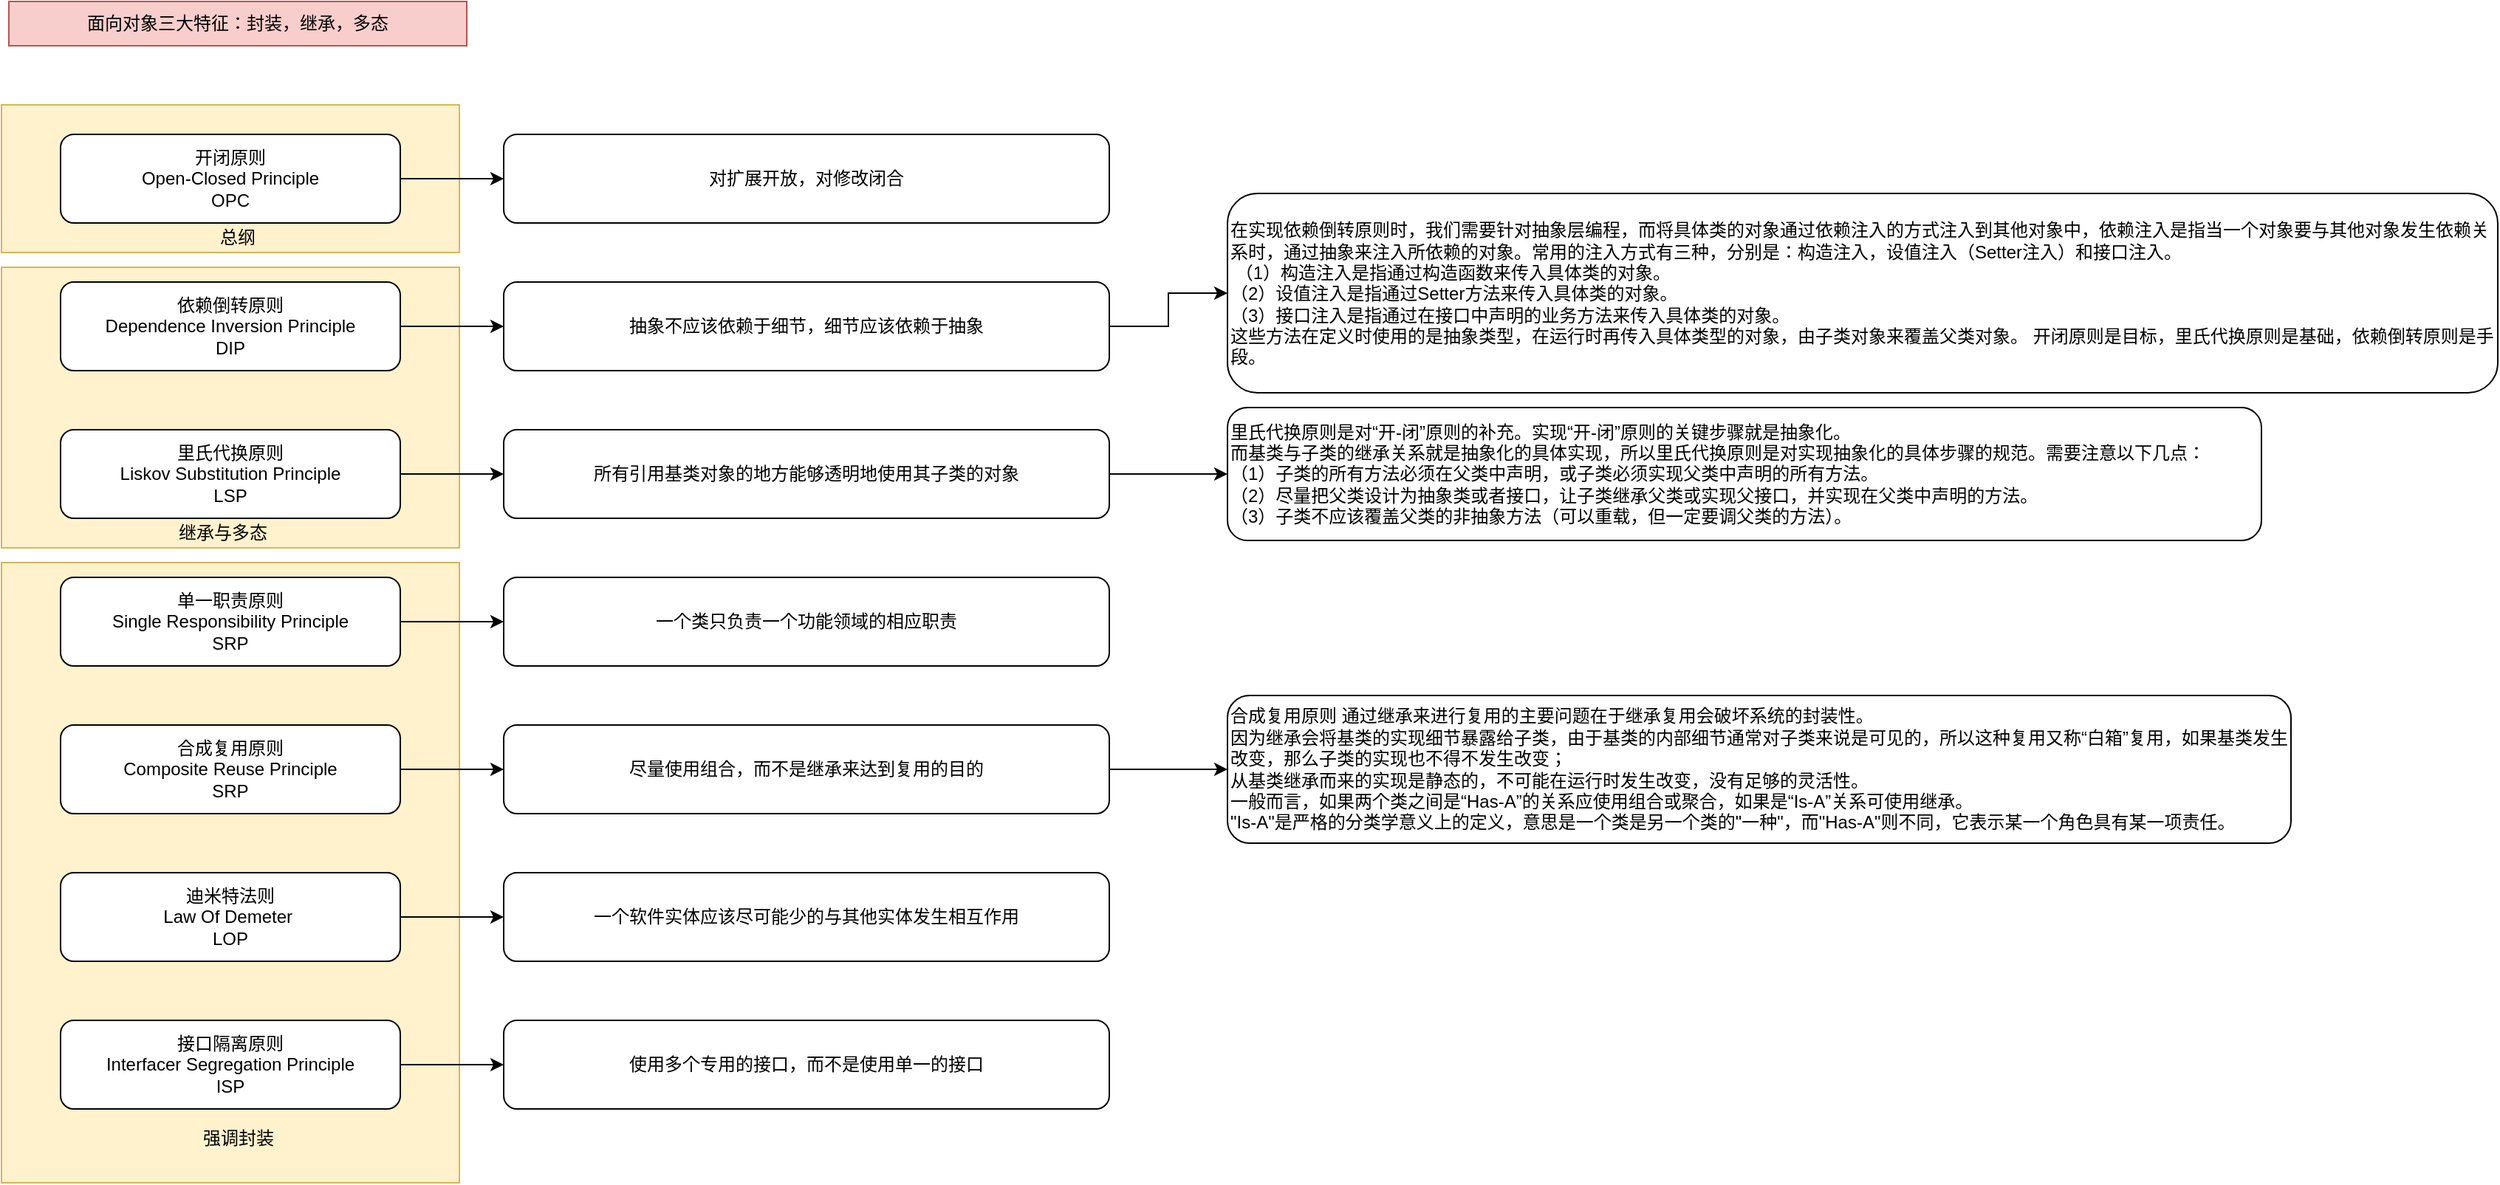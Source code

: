 <mxfile version="13.10.4" type="github">
  <diagram id="IH-vpjTIQTwsLYozW_Uu" name="第 1 页">
    <mxGraphModel dx="1422" dy="794" grid="1" gridSize="10" guides="1" tooltips="1" connect="1" arrows="1" fold="1" page="1" pageScale="1" pageWidth="1169" pageHeight="1654" math="0" shadow="0">
      <root>
        <mxCell id="0" />
        <mxCell id="1" parent="0" />
        <mxCell id="asruQh3GKz0RM7dly7mq-36" value="" style="rounded=0;whiteSpace=wrap;html=1;align=left;fillColor=#fff2cc;strokeColor=#d6b656;" vertex="1" parent="1">
          <mxGeometry x="40" y="110" width="310" height="100" as="geometry" />
        </mxCell>
        <mxCell id="asruQh3GKz0RM7dly7mq-33" value="" style="rounded=0;whiteSpace=wrap;html=1;align=left;fillColor=#fff2cc;strokeColor=#d6b656;" vertex="1" parent="1">
          <mxGeometry x="40" y="220" width="310" height="190" as="geometry" />
        </mxCell>
        <mxCell id="asruQh3GKz0RM7dly7mq-31" value="" style="rounded=0;whiteSpace=wrap;html=1;align=left;verticalAlign=bottom;fillColor=#fff2cc;strokeColor=#d6b656;" vertex="1" parent="1">
          <mxGeometry x="40" y="420" width="310" height="420" as="geometry" />
        </mxCell>
        <mxCell id="asruQh3GKz0RM7dly7mq-5" style="edgeStyle=orthogonalEdgeStyle;rounded=0;orthogonalLoop=1;jettySize=auto;html=1;entryX=0;entryY=0.5;entryDx=0;entryDy=0;" edge="1" parent="1" source="asruQh3GKz0RM7dly7mq-1" target="asruQh3GKz0RM7dly7mq-2">
          <mxGeometry relative="1" as="geometry" />
        </mxCell>
        <mxCell id="asruQh3GKz0RM7dly7mq-1" value="开闭原则&lt;br&gt;Open-Closed Principle&lt;br&gt;OPC" style="rounded=1;whiteSpace=wrap;html=1;" vertex="1" parent="1">
          <mxGeometry x="80" y="130" width="230" height="60" as="geometry" />
        </mxCell>
        <mxCell id="asruQh3GKz0RM7dly7mq-2" value="对扩展开放，对修改闭合" style="rounded=1;whiteSpace=wrap;html=1;" vertex="1" parent="1">
          <mxGeometry x="380" y="130" width="410" height="60" as="geometry" />
        </mxCell>
        <mxCell id="asruQh3GKz0RM7dly7mq-17" style="edgeStyle=orthogonalEdgeStyle;rounded=0;orthogonalLoop=1;jettySize=auto;html=1;entryX=0;entryY=0.5;entryDx=0;entryDy=0;" edge="1" parent="1" source="asruQh3GKz0RM7dly7mq-4" target="asruQh3GKz0RM7dly7mq-6">
          <mxGeometry relative="1" as="geometry" />
        </mxCell>
        <mxCell id="asruQh3GKz0RM7dly7mq-4" value="依赖倒转原则&lt;br&gt;Dependence Inversion Principle&lt;br&gt;DIP" style="rounded=1;whiteSpace=wrap;html=1;" vertex="1" parent="1">
          <mxGeometry x="80" y="230" width="230" height="60" as="geometry" />
        </mxCell>
        <mxCell id="asruQh3GKz0RM7dly7mq-28" style="edgeStyle=orthogonalEdgeStyle;rounded=0;orthogonalLoop=1;jettySize=auto;html=1;" edge="1" parent="1" source="asruQh3GKz0RM7dly7mq-6" target="asruQh3GKz0RM7dly7mq-27">
          <mxGeometry relative="1" as="geometry" />
        </mxCell>
        <mxCell id="asruQh3GKz0RM7dly7mq-6" value="抽象不应该依赖于细节，细节应该依赖于抽象" style="rounded=1;whiteSpace=wrap;html=1;" vertex="1" parent="1">
          <mxGeometry x="380" y="230" width="410" height="60" as="geometry" />
        </mxCell>
        <mxCell id="asruQh3GKz0RM7dly7mq-18" style="edgeStyle=orthogonalEdgeStyle;rounded=0;orthogonalLoop=1;jettySize=auto;html=1;" edge="1" parent="1" source="asruQh3GKz0RM7dly7mq-7" target="asruQh3GKz0RM7dly7mq-8">
          <mxGeometry relative="1" as="geometry" />
        </mxCell>
        <mxCell id="asruQh3GKz0RM7dly7mq-7" value="里氏代换原则&lt;br&gt;Liskov Substitution Principle&lt;br&gt;LSP" style="rounded=1;whiteSpace=wrap;html=1;" vertex="1" parent="1">
          <mxGeometry x="80" y="330" width="230" height="60" as="geometry" />
        </mxCell>
        <mxCell id="asruQh3GKz0RM7dly7mq-26" style="edgeStyle=orthogonalEdgeStyle;rounded=0;orthogonalLoop=1;jettySize=auto;html=1;entryX=0;entryY=0.5;entryDx=0;entryDy=0;" edge="1" parent="1" source="asruQh3GKz0RM7dly7mq-8" target="asruQh3GKz0RM7dly7mq-25">
          <mxGeometry relative="1" as="geometry" />
        </mxCell>
        <mxCell id="asruQh3GKz0RM7dly7mq-8" value="所有引用基类对象的地方能够透明地使用其子类的对象" style="rounded=1;whiteSpace=wrap;html=1;" vertex="1" parent="1">
          <mxGeometry x="380" y="330" width="410" height="60" as="geometry" />
        </mxCell>
        <mxCell id="asruQh3GKz0RM7dly7mq-19" style="edgeStyle=orthogonalEdgeStyle;rounded=0;orthogonalLoop=1;jettySize=auto;html=1;entryX=0;entryY=0.5;entryDx=0;entryDy=0;" edge="1" parent="1" source="asruQh3GKz0RM7dly7mq-9" target="asruQh3GKz0RM7dly7mq-10">
          <mxGeometry relative="1" as="geometry" />
        </mxCell>
        <mxCell id="asruQh3GKz0RM7dly7mq-9" value="单一职责原则&lt;br&gt;Single Responsibility Principle&lt;br&gt;SRP" style="rounded=1;whiteSpace=wrap;html=1;" vertex="1" parent="1">
          <mxGeometry x="80" y="430" width="230" height="60" as="geometry" />
        </mxCell>
        <mxCell id="asruQh3GKz0RM7dly7mq-10" value="一个类只负责一个功能领域的相应职责" style="rounded=1;whiteSpace=wrap;html=1;" vertex="1" parent="1">
          <mxGeometry x="380" y="430" width="410" height="60" as="geometry" />
        </mxCell>
        <mxCell id="asruQh3GKz0RM7dly7mq-20" style="edgeStyle=orthogonalEdgeStyle;rounded=0;orthogonalLoop=1;jettySize=auto;html=1;entryX=0;entryY=0.5;entryDx=0;entryDy=0;" edge="1" parent="1" source="asruQh3GKz0RM7dly7mq-11" target="asruQh3GKz0RM7dly7mq-13">
          <mxGeometry relative="1" as="geometry" />
        </mxCell>
        <mxCell id="asruQh3GKz0RM7dly7mq-11" value="合成复用原则&lt;br&gt;Composite Reuse Principle&lt;br&gt;SRP" style="rounded=1;whiteSpace=wrap;html=1;" vertex="1" parent="1">
          <mxGeometry x="80" y="530" width="230" height="60" as="geometry" />
        </mxCell>
        <mxCell id="asruQh3GKz0RM7dly7mq-30" style="edgeStyle=orthogonalEdgeStyle;rounded=0;orthogonalLoop=1;jettySize=auto;html=1;entryX=0;entryY=0.5;entryDx=0;entryDy=0;" edge="1" parent="1" source="asruQh3GKz0RM7dly7mq-13" target="asruQh3GKz0RM7dly7mq-29">
          <mxGeometry relative="1" as="geometry" />
        </mxCell>
        <mxCell id="asruQh3GKz0RM7dly7mq-13" value="尽量使用组合，而不是继承来达到复用的目的" style="rounded=1;whiteSpace=wrap;html=1;" vertex="1" parent="1">
          <mxGeometry x="380" y="530" width="410" height="60" as="geometry" />
        </mxCell>
        <mxCell id="asruQh3GKz0RM7dly7mq-21" style="edgeStyle=orthogonalEdgeStyle;rounded=0;orthogonalLoop=1;jettySize=auto;html=1;entryX=0;entryY=0.5;entryDx=0;entryDy=0;" edge="1" parent="1" source="asruQh3GKz0RM7dly7mq-14" target="asruQh3GKz0RM7dly7mq-15">
          <mxGeometry relative="1" as="geometry" />
        </mxCell>
        <mxCell id="asruQh3GKz0RM7dly7mq-14" value="迪米特法则&lt;br&gt;Law Of Demeter&amp;nbsp;&lt;br&gt;LOP" style="rounded=1;whiteSpace=wrap;html=1;" vertex="1" parent="1">
          <mxGeometry x="80" y="630" width="230" height="60" as="geometry" />
        </mxCell>
        <mxCell id="asruQh3GKz0RM7dly7mq-15" value="一个软件实体应该尽可能少的与其他实体发生相互作用" style="rounded=1;whiteSpace=wrap;html=1;" vertex="1" parent="1">
          <mxGeometry x="380" y="630" width="410" height="60" as="geometry" />
        </mxCell>
        <mxCell id="asruQh3GKz0RM7dly7mq-24" style="edgeStyle=orthogonalEdgeStyle;rounded=0;orthogonalLoop=1;jettySize=auto;html=1;entryX=0;entryY=0.5;entryDx=0;entryDy=0;" edge="1" parent="1" source="asruQh3GKz0RM7dly7mq-22" target="asruQh3GKz0RM7dly7mq-23">
          <mxGeometry relative="1" as="geometry" />
        </mxCell>
        <mxCell id="asruQh3GKz0RM7dly7mq-22" value="接口隔离原则&lt;br&gt;Interfacer Segregation Principle&lt;br&gt;ISP" style="rounded=1;whiteSpace=wrap;html=1;" vertex="1" parent="1">
          <mxGeometry x="80" y="730" width="230" height="60" as="geometry" />
        </mxCell>
        <mxCell id="asruQh3GKz0RM7dly7mq-23" value="使用多个专用的接口，而不是使用单一的接口" style="rounded=1;whiteSpace=wrap;html=1;" vertex="1" parent="1">
          <mxGeometry x="380" y="730" width="410" height="60" as="geometry" />
        </mxCell>
        <mxCell id="asruQh3GKz0RM7dly7mq-25" value="里氏代换原则是对“开-闭”原则的补充。实现“开-闭”原则的关键步骤就是抽象化。&lt;br&gt;而基类与子类的继承关系就是抽象化的具体实现，所以里氏代换原则是对实现抽象化的具体步骤的规范。需要注意以下几点： &lt;br&gt;（1）子类的所有方法必须在父类中声明，或子类必须实现父类中声明的所有方法。 &lt;br&gt;（2）尽量把父类设计为抽象类或者接口，让子类继承父类或实现父接口，并实现在父类中声明的方法。 &lt;br&gt;&lt;div&gt;&lt;span&gt;（3）子类不应该覆盖父类的非抽象方法（可以重载，但一定要调父类的方法）。&lt;/span&gt;&lt;/div&gt;" style="rounded=1;whiteSpace=wrap;html=1;align=left;" vertex="1" parent="1">
          <mxGeometry x="870" y="315" width="700" height="90" as="geometry" />
        </mxCell>
        <mxCell id="asruQh3GKz0RM7dly7mq-27" value="在实现依赖倒转原则时，我们需要针对抽象层编程，而将具体类的对象通过依赖注入的方式注入到其他对象中，依赖注入是指当一个对象要与其他对象发生依赖关系时，通过抽象来注入所依赖的对象。常用的注入方式有三种，分别是：构造注入，设值注入（Setter注入）和接口注入。&lt;br&gt;&amp;nbsp;（1）构造注入是指通过构造函数来传入具体类的对象。 &lt;br&gt;（2）设值注入是指通过Setter方法来传入具体类的对象。 &lt;br&gt;（3）接口注入是指通过在接口中声明的业务方法来传入具体类的对象。 &lt;br&gt;这些方法在定义时使用的是抽象类型，在运行时再传入具体类型的对象，由子类对象来覆盖父类对象。 开闭原则是目标，里氏代换原则是基础，依赖倒转原则是手段。" style="rounded=1;whiteSpace=wrap;html=1;align=left;" vertex="1" parent="1">
          <mxGeometry x="870" y="170" width="860" height="135" as="geometry" />
        </mxCell>
        <mxCell id="asruQh3GKz0RM7dly7mq-29" value="合成复用原则 通过继承来进行复用的主要问题在于继承复用会破坏系统的封装性。&lt;br&gt;因为继承会将基类的实现细节暴露给子类，由于基类的内部细节通常对子类来说是可见的，所以这种复用又称“白箱”复用，如果基类发生改变，那么子类的实现也不得不发生改变；&lt;br&gt;从基类继承而来的实现是静态的，不可能在运行时发生改变，没有足够的灵活性。 &lt;br&gt;一般而言，如果两个类之间是“Has-A”的关系应使用组合或聚合，如果是“Is-A”关系可使用继承。&lt;br&gt;&quot;Is-A&quot;是严格的分类学意义上的定义，意思是一个类是另一个类的&quot;一种&quot;，而&quot;Has-A&quot;则不同，它表示某一个角色具有某一项责任。" style="rounded=1;whiteSpace=wrap;html=1;align=left;" vertex="1" parent="1">
          <mxGeometry x="870" y="510" width="720" height="100" as="geometry" />
        </mxCell>
        <mxCell id="asruQh3GKz0RM7dly7mq-32" value="强调封装" style="text;html=1;strokeColor=none;fillColor=none;align=center;verticalAlign=middle;whiteSpace=wrap;rounded=0;" vertex="1" parent="1">
          <mxGeometry x="152.5" y="800" width="95" height="20" as="geometry" />
        </mxCell>
        <mxCell id="asruQh3GKz0RM7dly7mq-34" value="继承与多态" style="text;html=1;strokeColor=none;fillColor=none;align=center;verticalAlign=middle;whiteSpace=wrap;rounded=0;" vertex="1" parent="1">
          <mxGeometry x="130" y="390" width="120" height="20" as="geometry" />
        </mxCell>
        <mxCell id="asruQh3GKz0RM7dly7mq-35" value="总纲" style="text;html=1;strokeColor=none;fillColor=none;align=center;verticalAlign=middle;whiteSpace=wrap;rounded=0;" vertex="1" parent="1">
          <mxGeometry x="180" y="190" width="40" height="20" as="geometry" />
        </mxCell>
        <mxCell id="asruQh3GKz0RM7dly7mq-38" value="面向对象三大特征：封装，继承，多态" style="text;html=1;strokeColor=#b85450;fillColor=#f8cecc;align=center;verticalAlign=middle;whiteSpace=wrap;rounded=0;" vertex="1" parent="1">
          <mxGeometry x="45" y="40" width="310" height="30" as="geometry" />
        </mxCell>
      </root>
    </mxGraphModel>
  </diagram>
</mxfile>
